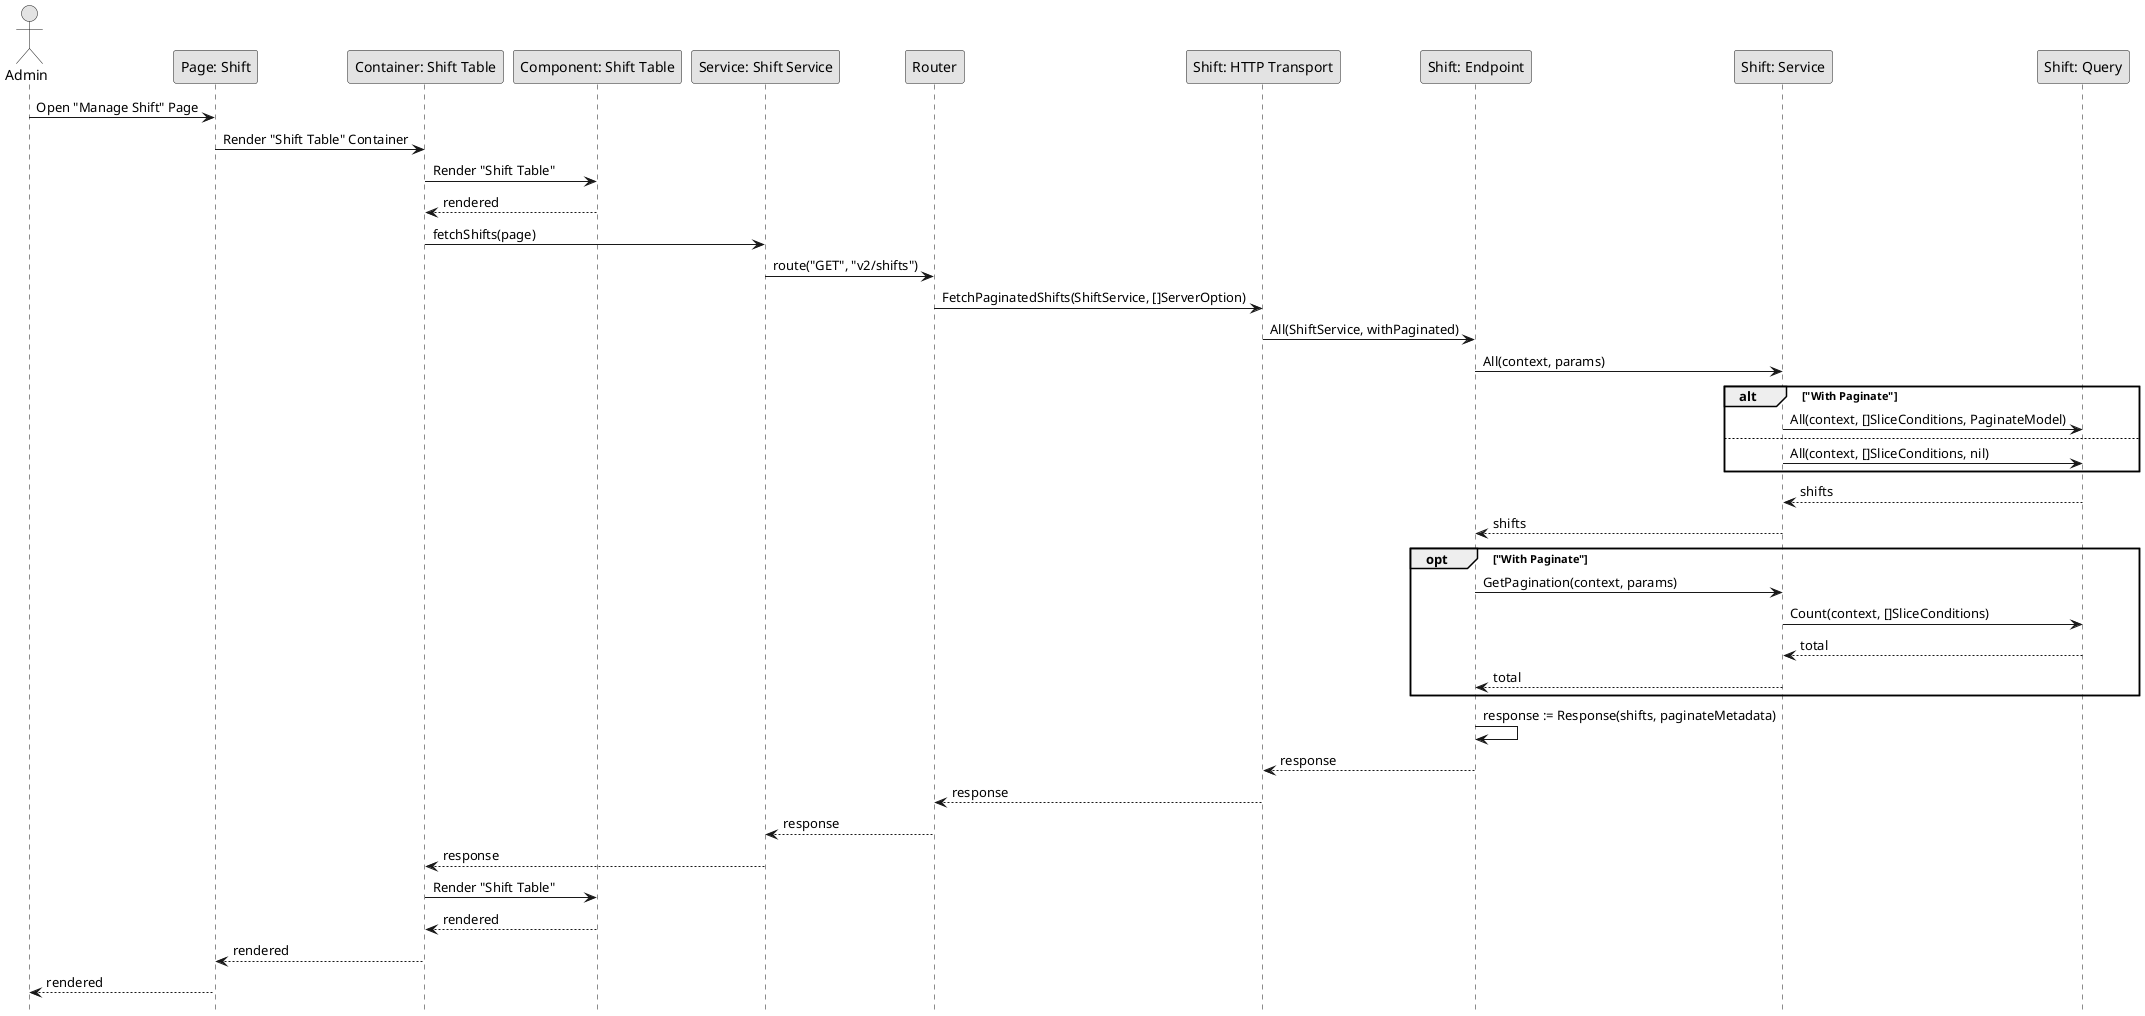 @startuml GetShift

skinparam Monochrome true
skinparam Shadowing false
hide footbox

actor Admin
participant "Page: Shift" as ShiftPage
participant "Container: Shift Table" as ShiftTableContainer
participant "Component: Shift Table" as ShiftTable
participant "Service: Shift Service" as FEShiftService
participant "Router" as Router
participant "Shift: HTTP Transport" as ShiftHTTPTransport
participant "Shift: Endpoint" as ShiftEndpoint
participant "Shift: Service" as ShiftService
participant "Shift: Query" as ShiftQuery

Admin->ShiftPage: Open "Manage Shift" Page
ShiftPage->ShiftTableContainer: Render "Shift Table" Container
ShiftTableContainer->ShiftTable: Render "Shift Table"
ShiftTable-->ShiftTableContainer: rendered
ShiftTableContainer->FEShiftService: fetchShifts(page)
FEShiftService->Router: route("GET", "v2/shifts")
Router->ShiftHTTPTransport: FetchPaginatedShifts(ShiftService, []ServerOption)
ShiftHTTPTransport->ShiftEndpoint: All(ShiftService, withPaginated)
ShiftEndpoint->ShiftService: All(context, params)

alt "With Paginate"
    ShiftService->ShiftQuery: All(context, []SliceConditions, PaginateModel)
else
    ShiftService->ShiftQuery: All(context, []SliceConditions, nil)
end
ShiftQuery-->ShiftService: shifts
ShiftService-->ShiftEndpoint: shifts

opt "With Paginate"
    ShiftEndpoint->ShiftService: GetPagination(context, params)
    ShiftService->ShiftQuery: Count(context, []SliceConditions)
    ShiftQuery-->ShiftService: total
    ShiftService-->ShiftEndpoint: total
end

ShiftEndpoint->ShiftEndpoint: response := Response(shifts, paginateMetadata)
ShiftEndpoint-->ShiftHTTPTransport: response
ShiftHTTPTransport-->Router: response
Router-->FEShiftService: response
FEShiftService-->ShiftTableContainer: response
ShiftTableContainer->ShiftTable: Render "Shift Table"
ShiftTable-->ShiftTableContainer: rendered
ShiftTableContainer-->ShiftPage: rendered
ShiftPage-->Admin: rendered

@enduml